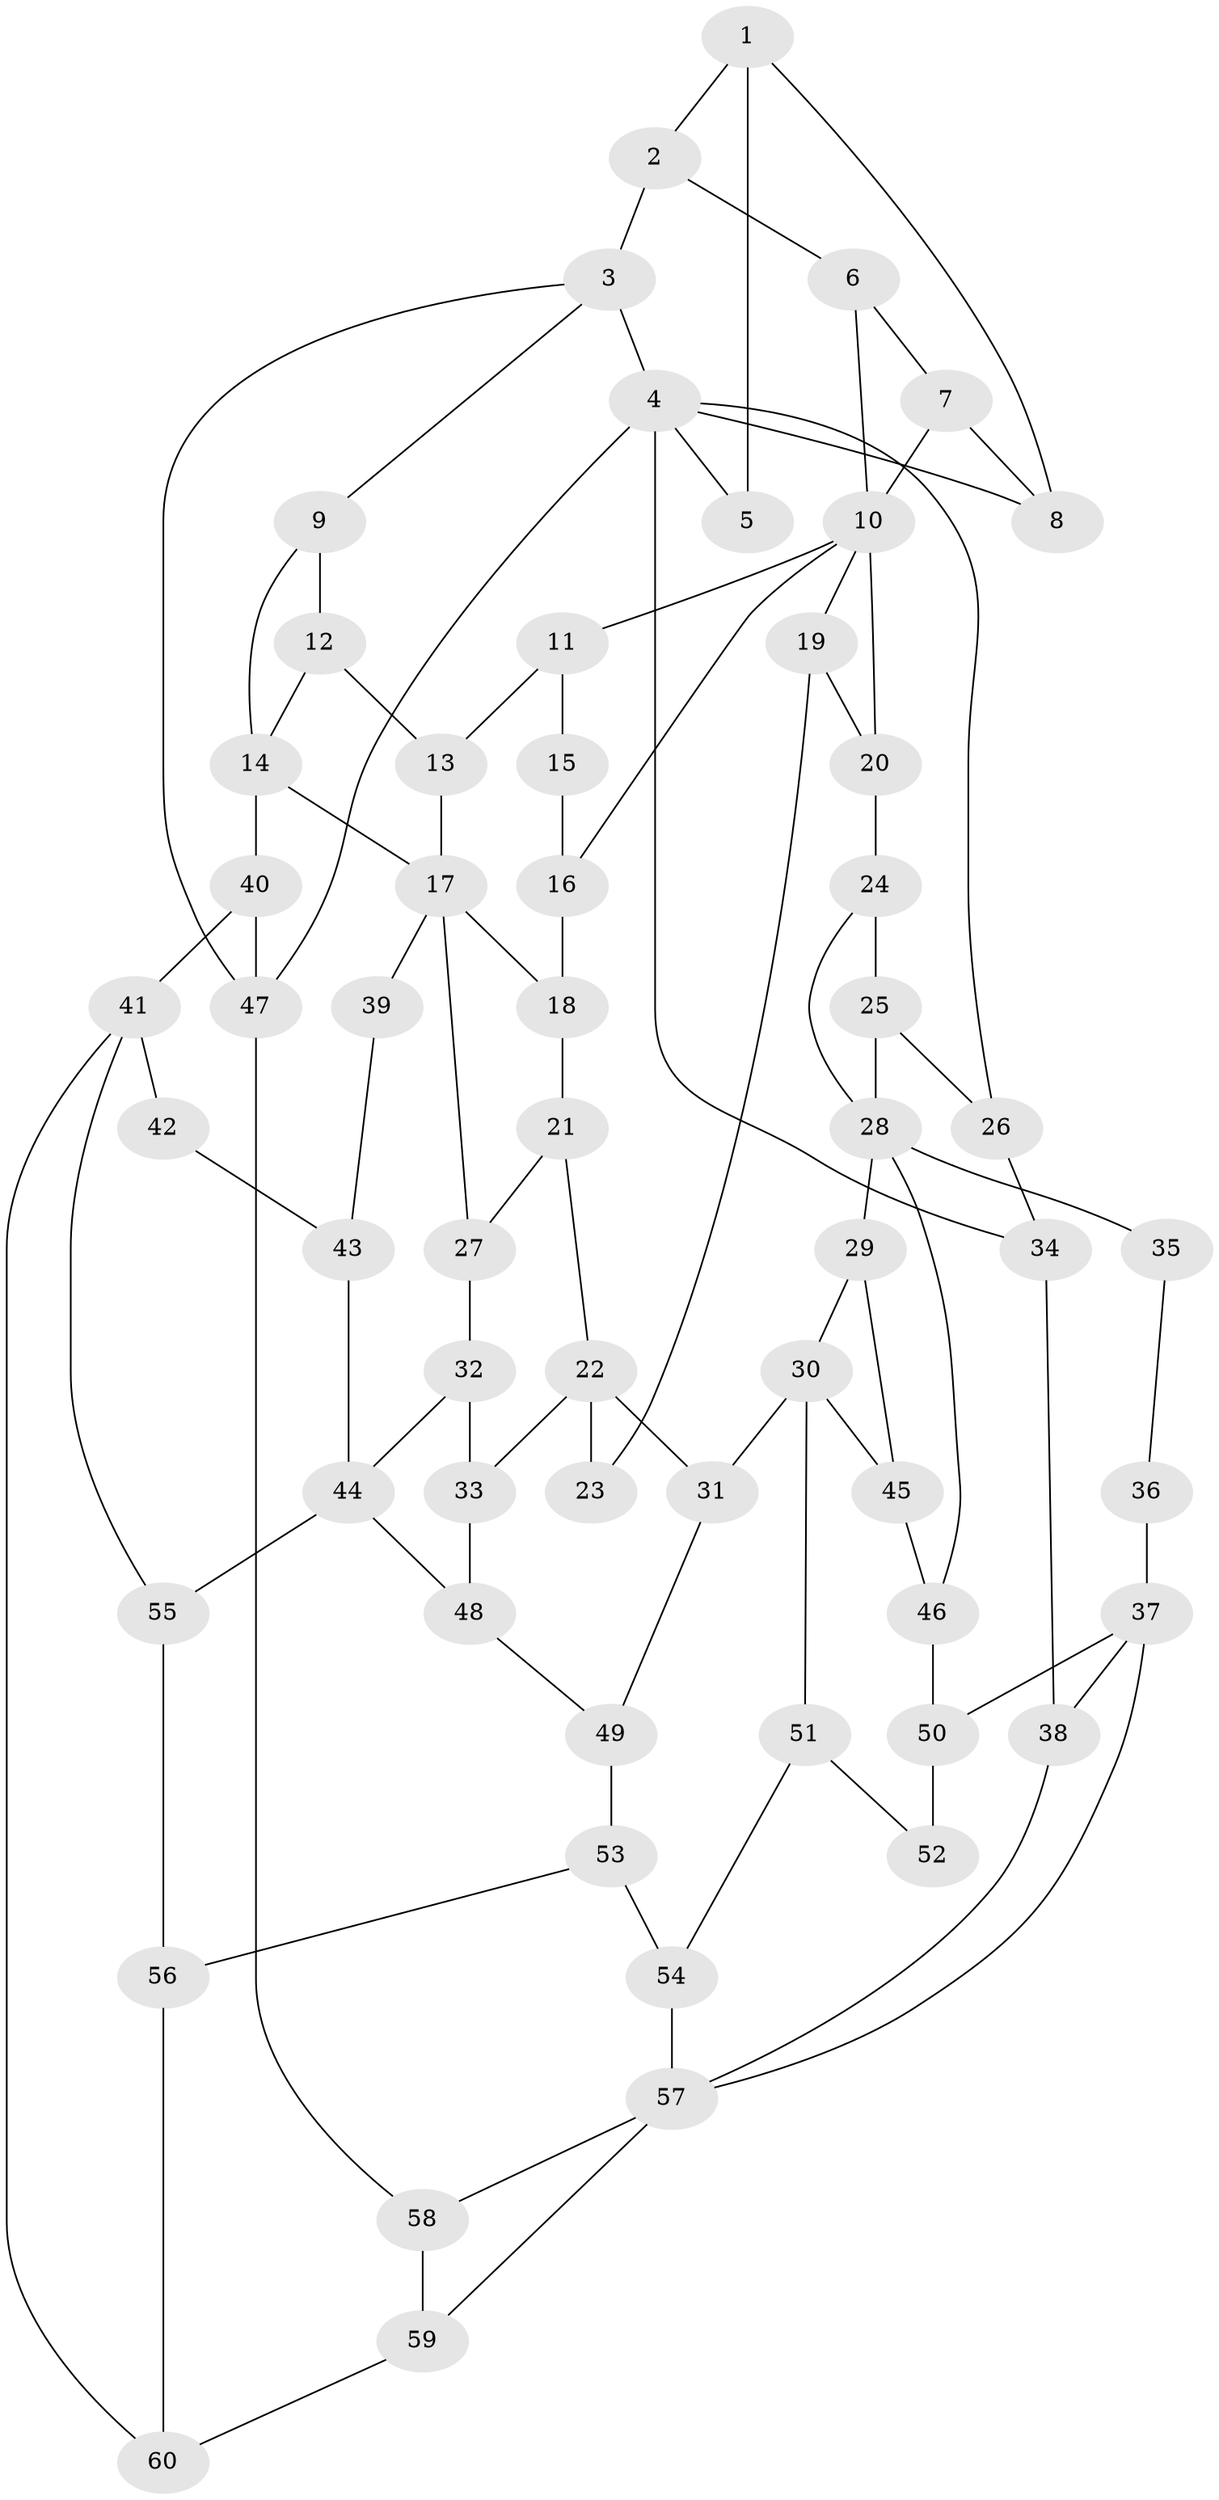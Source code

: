 // original degree distribution, {3: 0.04040404040404041, 5: 0.40404040404040403, 6: 0.2828282828282828, 4: 0.2727272727272727}
// Generated by graph-tools (version 1.1) at 2025/54/03/04/25 22:54:14]
// undirected, 60 vertices, 96 edges
graph export_dot {
  node [color=gray90,style=filled];
  1;
  2;
  3;
  4;
  5;
  6;
  7;
  8;
  9;
  10;
  11;
  12;
  13;
  14;
  15;
  16;
  17;
  18;
  19;
  20;
  21;
  22;
  23;
  24;
  25;
  26;
  27;
  28;
  29;
  30;
  31;
  32;
  33;
  34;
  35;
  36;
  37;
  38;
  39;
  40;
  41;
  42;
  43;
  44;
  45;
  46;
  47;
  48;
  49;
  50;
  51;
  52;
  53;
  54;
  55;
  56;
  57;
  58;
  59;
  60;
  1 -- 2 [weight=1.0];
  1 -- 5 [weight=2.0];
  1 -- 8 [weight=1.0];
  2 -- 3 [weight=1.0];
  2 -- 6 [weight=1.0];
  3 -- 4 [weight=1.0];
  3 -- 9 [weight=1.0];
  3 -- 47 [weight=1.0];
  4 -- 5 [weight=1.0];
  4 -- 8 [weight=1.0];
  4 -- 26 [weight=1.0];
  4 -- 34 [weight=1.0];
  4 -- 47 [weight=1.0];
  6 -- 7 [weight=1.0];
  6 -- 10 [weight=1.0];
  7 -- 8 [weight=1.0];
  7 -- 10 [weight=1.0];
  9 -- 12 [weight=1.0];
  9 -- 14 [weight=1.0];
  10 -- 11 [weight=1.0];
  10 -- 16 [weight=1.0];
  10 -- 19 [weight=1.0];
  10 -- 20 [weight=1.0];
  11 -- 13 [weight=1.0];
  11 -- 15 [weight=2.0];
  12 -- 13 [weight=1.0];
  12 -- 14 [weight=1.0];
  13 -- 17 [weight=1.0];
  14 -- 17 [weight=1.0];
  14 -- 40 [weight=1.0];
  15 -- 16 [weight=1.0];
  16 -- 18 [weight=1.0];
  17 -- 18 [weight=1.0];
  17 -- 27 [weight=1.0];
  17 -- 39 [weight=2.0];
  18 -- 21 [weight=1.0];
  19 -- 20 [weight=1.0];
  19 -- 23 [weight=1.0];
  20 -- 24 [weight=1.0];
  21 -- 22 [weight=1.0];
  21 -- 27 [weight=1.0];
  22 -- 23 [weight=2.0];
  22 -- 31 [weight=2.0];
  22 -- 33 [weight=1.0];
  24 -- 25 [weight=1.0];
  24 -- 28 [weight=1.0];
  25 -- 26 [weight=1.0];
  25 -- 28 [weight=1.0];
  26 -- 34 [weight=1.0];
  27 -- 32 [weight=1.0];
  28 -- 29 [weight=1.0];
  28 -- 35 [weight=2.0];
  28 -- 46 [weight=1.0];
  29 -- 30 [weight=1.0];
  29 -- 45 [weight=1.0];
  30 -- 31 [weight=2.0];
  30 -- 45 [weight=1.0];
  30 -- 51 [weight=1.0];
  31 -- 49 [weight=1.0];
  32 -- 33 [weight=1.0];
  32 -- 44 [weight=1.0];
  33 -- 48 [weight=1.0];
  34 -- 38 [weight=1.0];
  35 -- 36 [weight=1.0];
  36 -- 37 [weight=2.0];
  37 -- 38 [weight=1.0];
  37 -- 50 [weight=2.0];
  37 -- 57 [weight=1.0];
  38 -- 57 [weight=1.0];
  39 -- 43 [weight=1.0];
  40 -- 41 [weight=2.0];
  40 -- 47 [weight=1.0];
  41 -- 42 [weight=2.0];
  41 -- 55 [weight=1.0];
  41 -- 60 [weight=1.0];
  42 -- 43 [weight=1.0];
  43 -- 44 [weight=1.0];
  44 -- 48 [weight=1.0];
  44 -- 55 [weight=1.0];
  45 -- 46 [weight=1.0];
  46 -- 50 [weight=1.0];
  47 -- 58 [weight=1.0];
  48 -- 49 [weight=1.0];
  49 -- 53 [weight=1.0];
  50 -- 52 [weight=2.0];
  51 -- 52 [weight=1.0];
  51 -- 54 [weight=1.0];
  53 -- 54 [weight=1.0];
  53 -- 56 [weight=1.0];
  54 -- 57 [weight=2.0];
  55 -- 56 [weight=1.0];
  56 -- 60 [weight=1.0];
  57 -- 58 [weight=1.0];
  57 -- 59 [weight=1.0];
  58 -- 59 [weight=1.0];
  59 -- 60 [weight=1.0];
}
